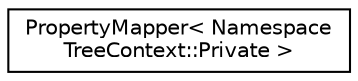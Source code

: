 digraph "Graphical Class Hierarchy"
{
 // INTERACTIVE_SVG=YES
 // LATEX_PDF_SIZE
  edge [fontname="Helvetica",fontsize="10",labelfontname="Helvetica",labelfontsize="10"];
  node [fontname="Helvetica",fontsize="10",shape=record];
  rankdir="LR";
  Node0 [label="PropertyMapper\< Namespace\lTreeContext::Private \>",height=0.2,width=0.4,color="black", fillcolor="white", style="filled",URL="$d1/d80/class_property_mapper.html",tooltip=" "];
}
